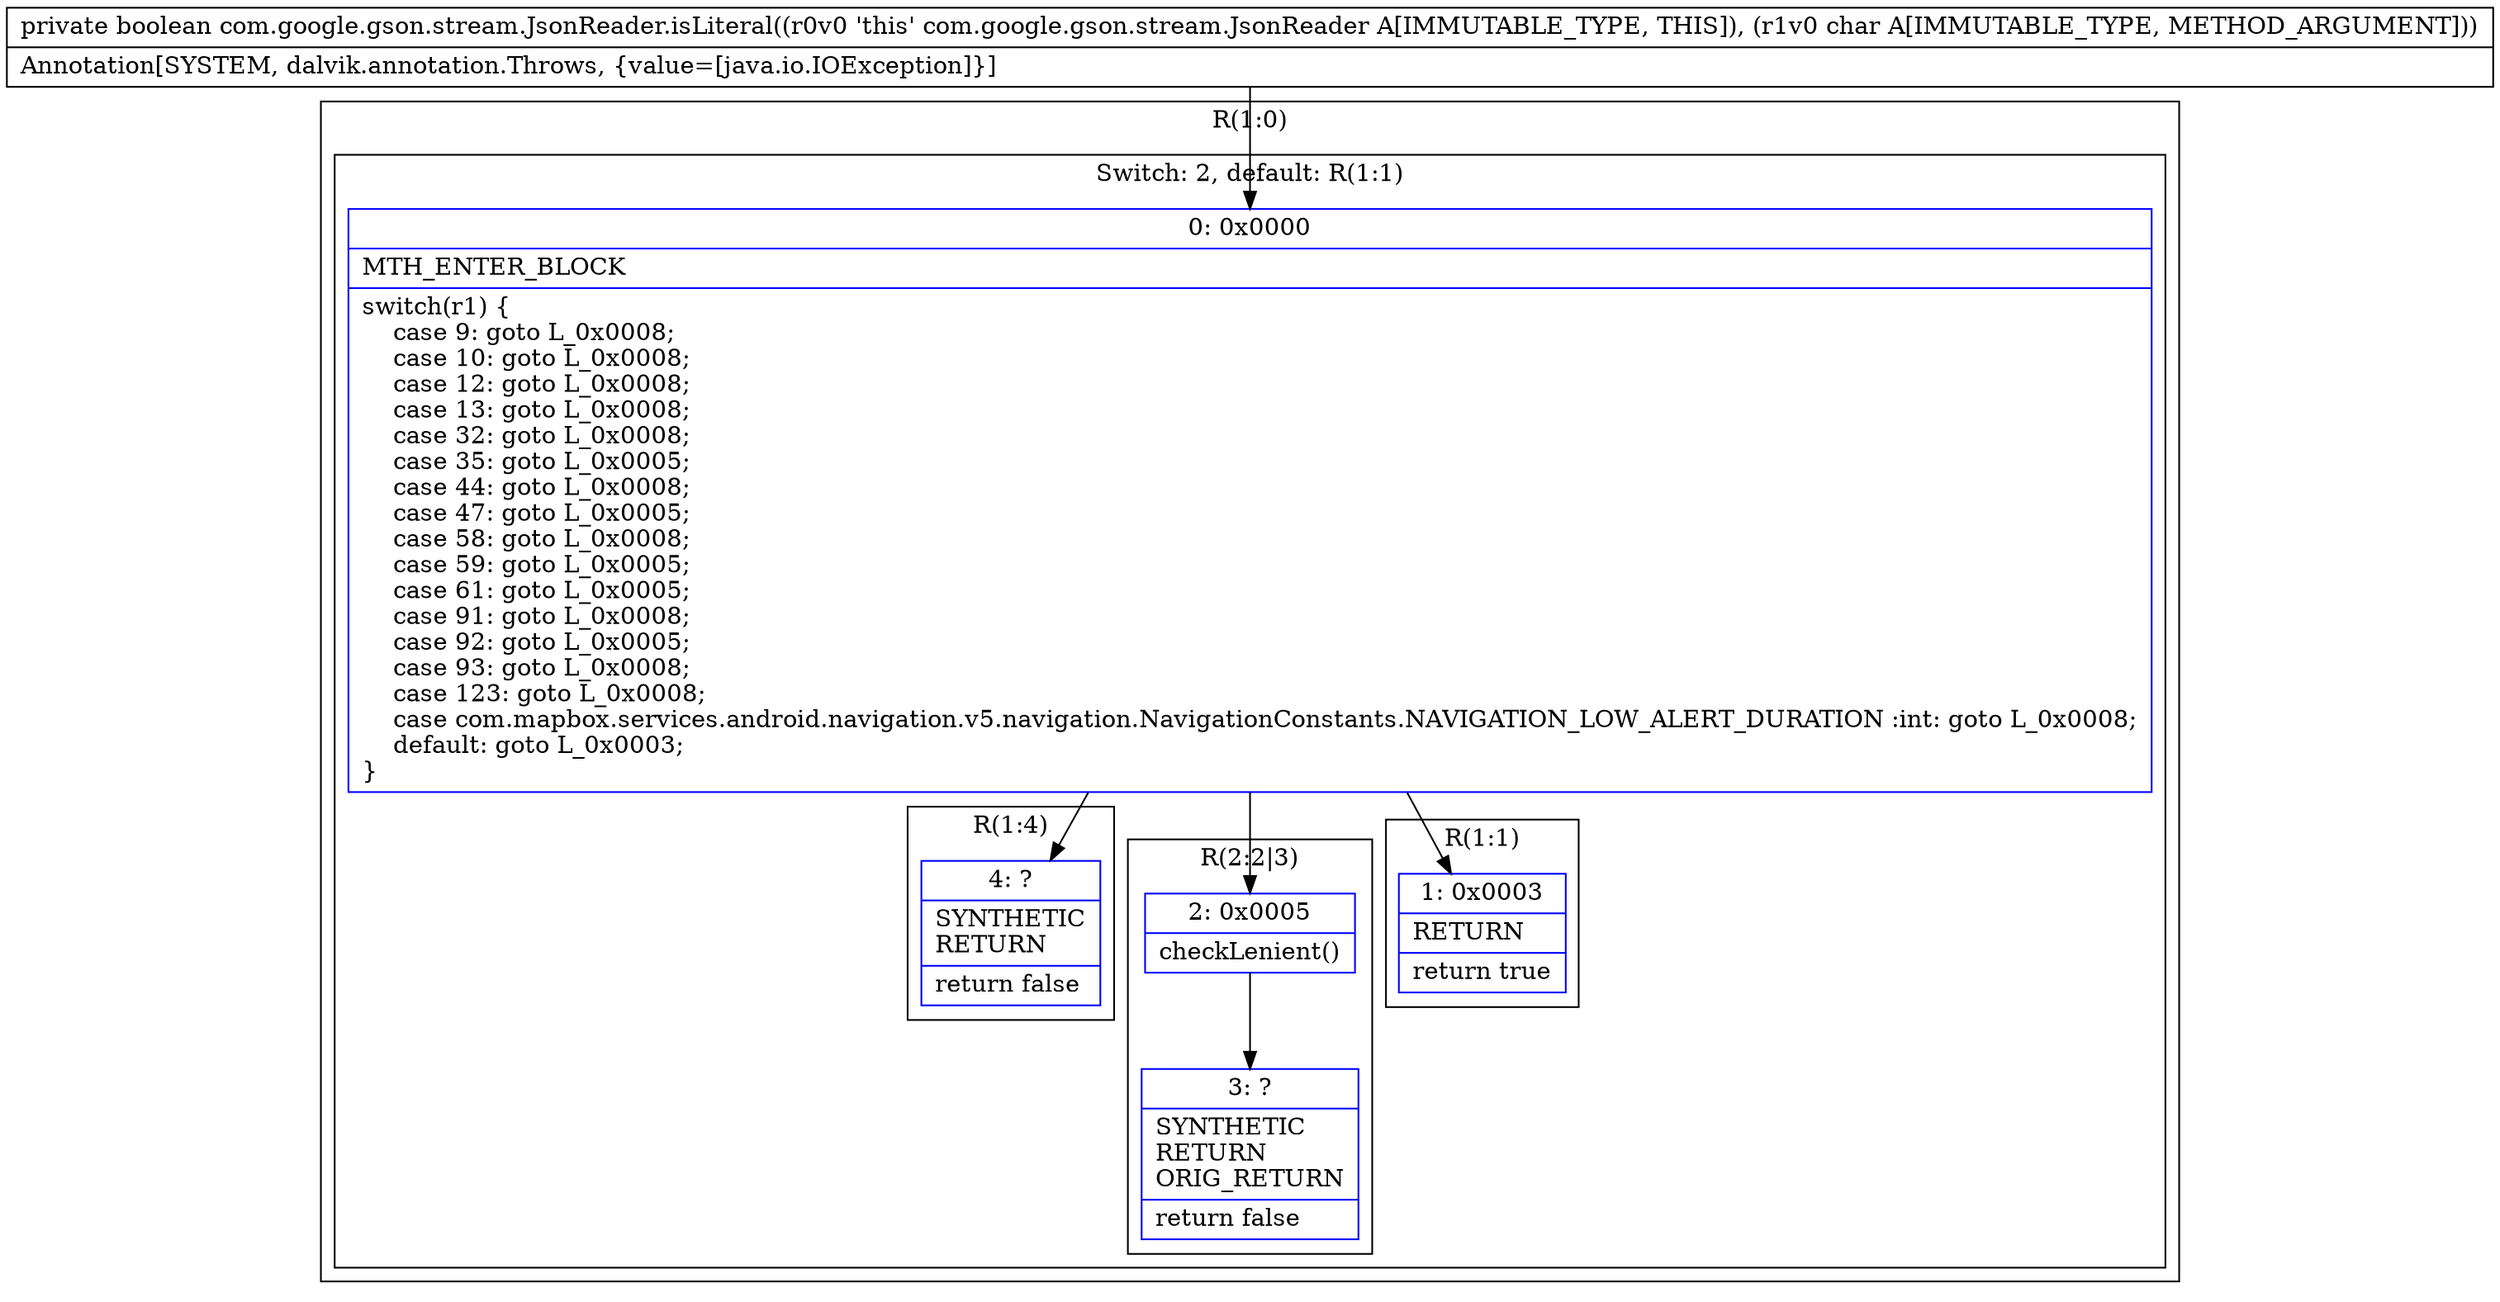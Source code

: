 digraph "CFG forcom.google.gson.stream.JsonReader.isLiteral(C)Z" {
subgraph cluster_Region_723887772 {
label = "R(1:0)";
node [shape=record,color=blue];
subgraph cluster_SwitchRegion_2112523786 {
label = "Switch: 2, default: R(1:1)";
node [shape=record,color=blue];
Node_0 [shape=record,label="{0\:\ 0x0000|MTH_ENTER_BLOCK\l|switch(r1) \{\l    case 9: goto L_0x0008;\l    case 10: goto L_0x0008;\l    case 12: goto L_0x0008;\l    case 13: goto L_0x0008;\l    case 32: goto L_0x0008;\l    case 35: goto L_0x0005;\l    case 44: goto L_0x0008;\l    case 47: goto L_0x0005;\l    case 58: goto L_0x0008;\l    case 59: goto L_0x0005;\l    case 61: goto L_0x0005;\l    case 91: goto L_0x0008;\l    case 92: goto L_0x0005;\l    case 93: goto L_0x0008;\l    case 123: goto L_0x0008;\l    case com.mapbox.services.android.navigation.v5.navigation.NavigationConstants.NAVIGATION_LOW_ALERT_DURATION :int: goto L_0x0008;\l    default: goto L_0x0003;\l\}\l}"];
subgraph cluster_Region_1641247614 {
label = "R(1:4)";
node [shape=record,color=blue];
Node_4 [shape=record,label="{4\:\ ?|SYNTHETIC\lRETURN\l|return false\l}"];
}
subgraph cluster_Region_1028560955 {
label = "R(2:2|3)";
node [shape=record,color=blue];
Node_2 [shape=record,label="{2\:\ 0x0005|checkLenient()\l}"];
Node_3 [shape=record,label="{3\:\ ?|SYNTHETIC\lRETURN\lORIG_RETURN\l|return false\l}"];
}
subgraph cluster_Region_995739720 {
label = "R(1:1)";
node [shape=record,color=blue];
Node_1 [shape=record,label="{1\:\ 0x0003|RETURN\l|return true\l}"];
}
}
}
MethodNode[shape=record,label="{private boolean com.google.gson.stream.JsonReader.isLiteral((r0v0 'this' com.google.gson.stream.JsonReader A[IMMUTABLE_TYPE, THIS]), (r1v0 char A[IMMUTABLE_TYPE, METHOD_ARGUMENT]))  | Annotation[SYSTEM, dalvik.annotation.Throws, \{value=[java.io.IOException]\}]\l}"];
MethodNode -> Node_0;
Node_0 -> Node_1;
Node_0 -> Node_2;
Node_0 -> Node_4;
Node_2 -> Node_3;
}

